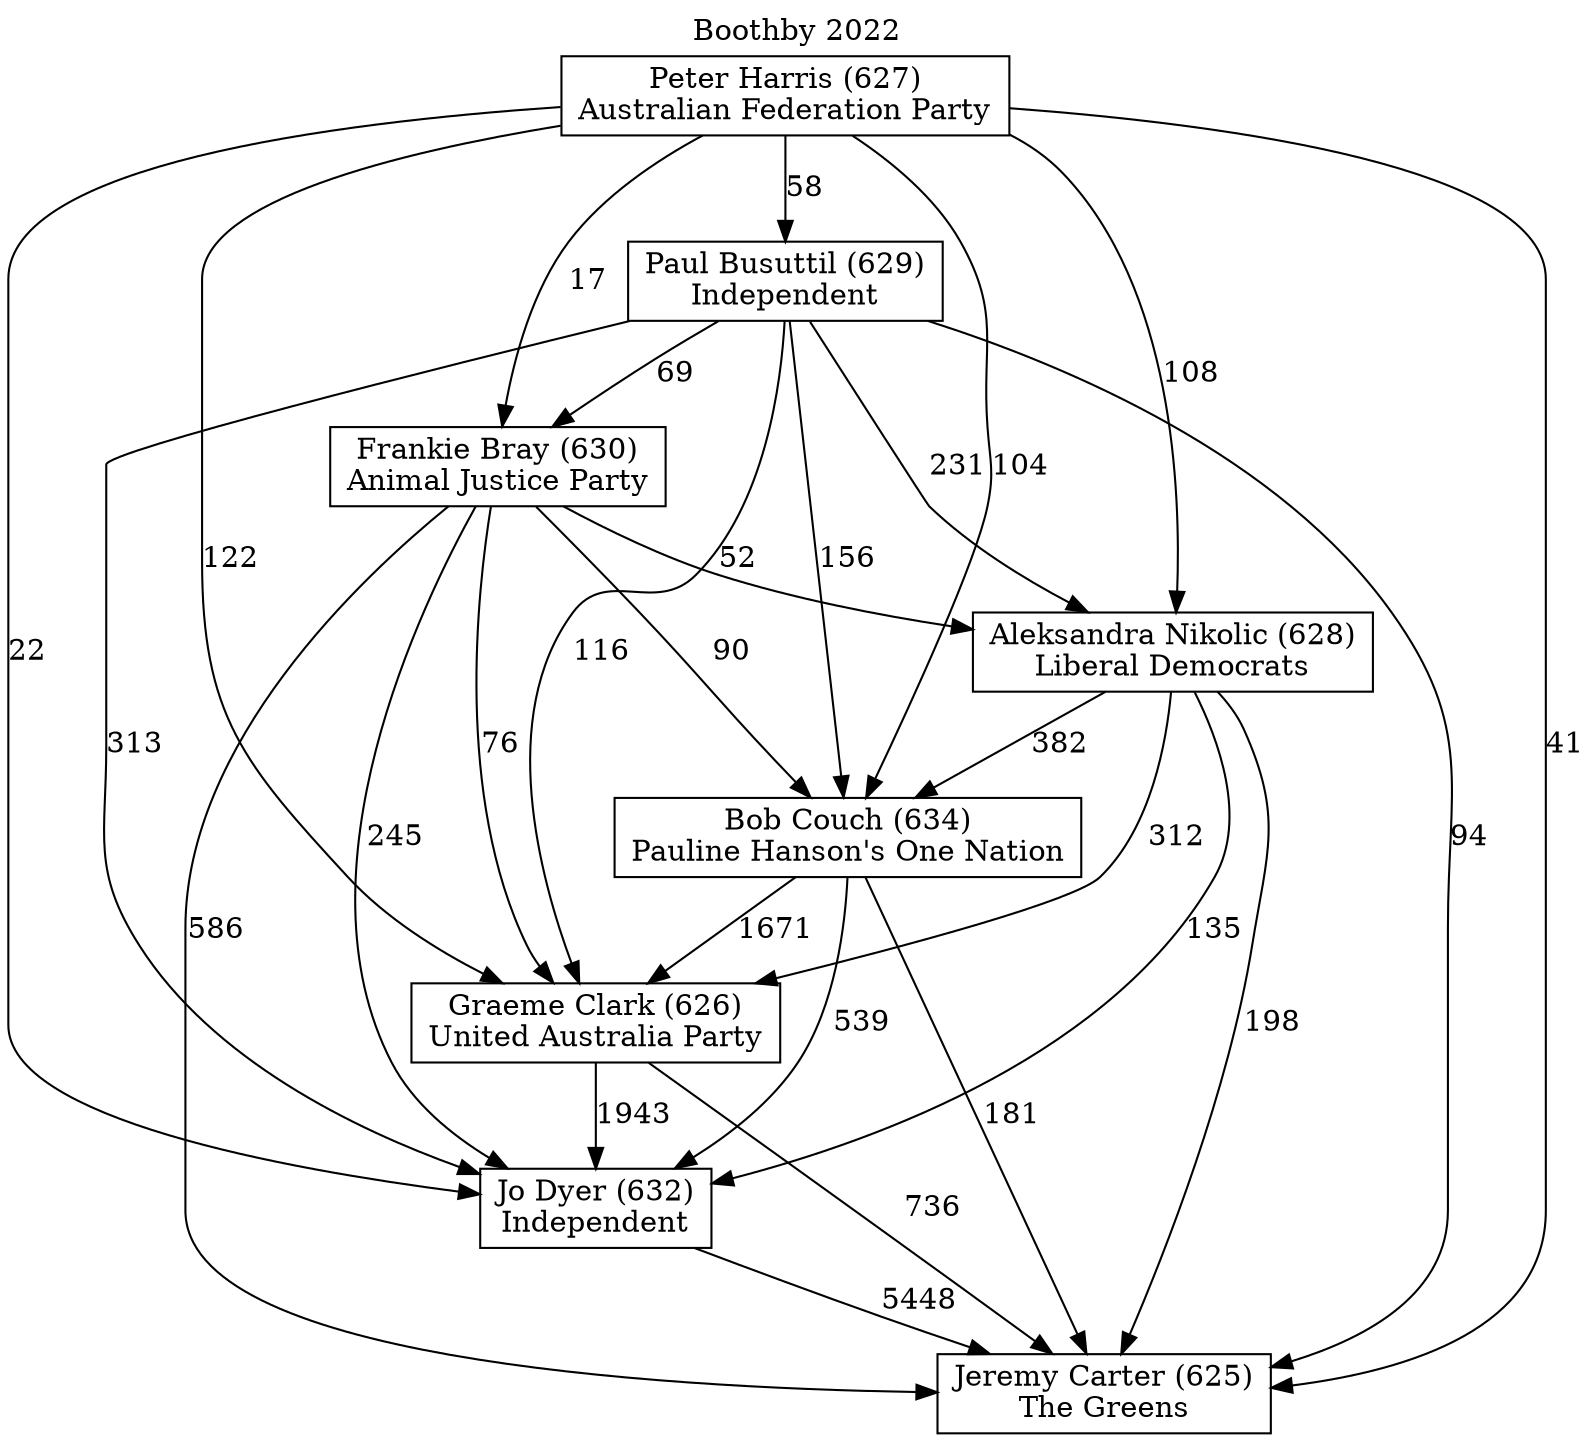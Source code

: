 // House preference flow
digraph "Jeremy Carter (625)_Boothby_2022" {
	graph [label="Boothby 2022" labelloc=t mclimit=10]
	node [shape=box]
	"Bob Couch (634)" [label="Bob Couch (634)
Pauline Hanson's One Nation"]
	"Frankie Bray (630)" [label="Frankie Bray (630)
Animal Justice Party"]
	"Paul Busuttil (629)" [label="Paul Busuttil (629)
Independent"]
	"Jeremy Carter (625)" [label="Jeremy Carter (625)
The Greens"]
	"Jo Dyer (632)" [label="Jo Dyer (632)
Independent"]
	"Peter Harris (627)" [label="Peter Harris (627)
Australian Federation Party"]
	"Graeme Clark (626)" [label="Graeme Clark (626)
United Australia Party"]
	"Aleksandra Nikolic (628)" [label="Aleksandra Nikolic (628)
Liberal Democrats"]
	"Aleksandra Nikolic (628)" -> "Graeme Clark (626)" [label=312]
	"Paul Busuttil (629)" -> "Graeme Clark (626)" [label=116]
	"Peter Harris (627)" -> "Paul Busuttil (629)" [label=58]
	"Jo Dyer (632)" -> "Jeremy Carter (625)" [label=5448]
	"Peter Harris (627)" -> "Jo Dyer (632)" [label=22]
	"Paul Busuttil (629)" -> "Frankie Bray (630)" [label=69]
	"Paul Busuttil (629)" -> "Bob Couch (634)" [label=156]
	"Paul Busuttil (629)" -> "Jo Dyer (632)" [label=313]
	"Bob Couch (634)" -> "Jo Dyer (632)" [label=539]
	"Peter Harris (627)" -> "Frankie Bray (630)" [label=17]
	"Graeme Clark (626)" -> "Jeremy Carter (625)" [label=736]
	"Peter Harris (627)" -> "Aleksandra Nikolic (628)" [label=108]
	"Aleksandra Nikolic (628)" -> "Bob Couch (634)" [label=382]
	"Frankie Bray (630)" -> "Bob Couch (634)" [label=90]
	"Peter Harris (627)" -> "Bob Couch (634)" [label=104]
	"Frankie Bray (630)" -> "Graeme Clark (626)" [label=76]
	"Bob Couch (634)" -> "Jeremy Carter (625)" [label=181]
	"Frankie Bray (630)" -> "Aleksandra Nikolic (628)" [label=52]
	"Peter Harris (627)" -> "Jeremy Carter (625)" [label=41]
	"Paul Busuttil (629)" -> "Jeremy Carter (625)" [label=94]
	"Graeme Clark (626)" -> "Jo Dyer (632)" [label=1943]
	"Aleksandra Nikolic (628)" -> "Jo Dyer (632)" [label=135]
	"Frankie Bray (630)" -> "Jeremy Carter (625)" [label=586]
	"Paul Busuttil (629)" -> "Aleksandra Nikolic (628)" [label=231]
	"Peter Harris (627)" -> "Graeme Clark (626)" [label=122]
	"Aleksandra Nikolic (628)" -> "Jeremy Carter (625)" [label=198]
	"Bob Couch (634)" -> "Graeme Clark (626)" [label=1671]
	"Frankie Bray (630)" -> "Jo Dyer (632)" [label=245]
}
